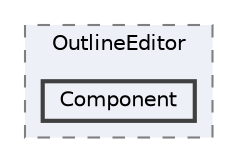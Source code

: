 digraph "C:/Users/むずでょ/Documents/Unity Projects/RMU-1-00-00-Research/Assets/RPGMaker/Codebase/Editor/OutlineEditor/Component"
{
 // LATEX_PDF_SIZE
  bgcolor="transparent";
  edge [fontname=Helvetica,fontsize=10,labelfontname=Helvetica,labelfontsize=10];
  node [fontname=Helvetica,fontsize=10,shape=box,height=0.2,width=0.4];
  compound=true
  subgraph clusterdir_978d5f3454f7a6a16ddbc6575d492a64 {
    graph [ bgcolor="#edf0f7", pencolor="grey50", label="OutlineEditor", fontname=Helvetica,fontsize=10 style="filled,dashed", URL="dir_978d5f3454f7a6a16ddbc6575d492a64.html",tooltip=""]
  dir_30a592cc68290c3eb0c4ccba8c1541ae [label="Component", fillcolor="#edf0f7", color="grey25", style="filled,bold", URL="dir_30a592cc68290c3eb0c4ccba8c1541ae.html",tooltip=""];
  }
}
